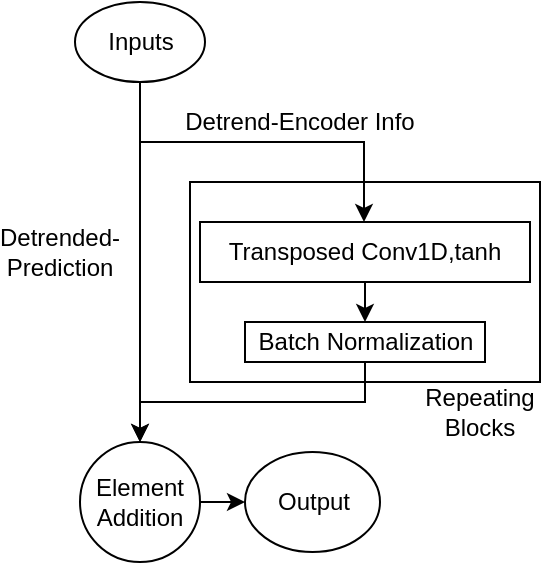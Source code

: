 <mxfile version="20.6.0" type="device"><diagram id="XrU9aLqphWC7VTeaOq7d" name="Page-1"><mxGraphModel dx="531" dy="769" grid="1" gridSize="10" guides="1" tooltips="1" connect="1" arrows="1" fold="1" page="1" pageScale="1" pageWidth="850" pageHeight="1100" math="0" shadow="0"><root><mxCell id="0"/><mxCell id="1" parent="0"/><mxCell id="J-rEQur3viaJual994TP-3" style="edgeStyle=orthogonalEdgeStyle;rounded=0;orthogonalLoop=1;jettySize=auto;html=1;exitX=0.5;exitY=1;exitDx=0;exitDy=0;" edge="1" parent="1" source="J-rEQur3viaJual994TP-1" target="J-rEQur3viaJual994TP-2"><mxGeometry relative="1" as="geometry"><Array as="points"><mxPoint x="280" y="140"/><mxPoint x="392" y="140"/></Array></mxGeometry></mxCell><mxCell id="J-rEQur3viaJual994TP-10" style="edgeStyle=orthogonalEdgeStyle;rounded=0;orthogonalLoop=1;jettySize=auto;html=1;exitX=0.5;exitY=1;exitDx=0;exitDy=0;entryX=0.5;entryY=0;entryDx=0;entryDy=0;" edge="1" parent="1" source="J-rEQur3viaJual994TP-1" target="J-rEQur3viaJual994TP-7"><mxGeometry relative="1" as="geometry"><mxPoint x="265" y="260" as="targetPoint"/><Array as="points"><mxPoint x="280" y="290"/></Array></mxGeometry></mxCell><mxCell id="J-rEQur3viaJual994TP-1" value="Inputs" style="ellipse;whiteSpace=wrap;html=1;" vertex="1" parent="1"><mxGeometry x="247.5" y="70" width="65" height="40" as="geometry"/></mxCell><mxCell id="J-rEQur3viaJual994TP-6" style="edgeStyle=orthogonalEdgeStyle;rounded=0;orthogonalLoop=1;jettySize=auto;html=1;exitX=0.5;exitY=1;exitDx=0;exitDy=0;entryX=0.5;entryY=0;entryDx=0;entryDy=0;" edge="1" parent="1" source="J-rEQur3viaJual994TP-2" target="J-rEQur3viaJual994TP-5"><mxGeometry relative="1" as="geometry"/></mxCell><mxCell id="J-rEQur3viaJual994TP-2" value="Transposed Conv1D,tanh" style="rounded=0;whiteSpace=wrap;html=1;" vertex="1" parent="1"><mxGeometry x="310" y="180" width="165" height="30" as="geometry"/></mxCell><mxCell id="J-rEQur3viaJual994TP-4" value="Detrend-Encoder Info" style="text;html=1;strokeColor=none;fillColor=none;align=center;verticalAlign=middle;whiteSpace=wrap;rounded=0;" vertex="1" parent="1"><mxGeometry x="300" y="120" width="120" height="20" as="geometry"/></mxCell><mxCell id="J-rEQur3viaJual994TP-8" style="edgeStyle=orthogonalEdgeStyle;rounded=0;orthogonalLoop=1;jettySize=auto;html=1;exitX=0.5;exitY=1;exitDx=0;exitDy=0;" edge="1" parent="1" source="J-rEQur3viaJual994TP-5" target="J-rEQur3viaJual994TP-7"><mxGeometry relative="1" as="geometry"/></mxCell><mxCell id="J-rEQur3viaJual994TP-5" value="Batch Normalization" style="rounded=0;whiteSpace=wrap;html=1;" vertex="1" parent="1"><mxGeometry x="332.5" y="230" width="120" height="20" as="geometry"/></mxCell><mxCell id="J-rEQur3viaJual994TP-15" style="edgeStyle=orthogonalEdgeStyle;rounded=0;orthogonalLoop=1;jettySize=auto;html=1;exitX=1;exitY=0.5;exitDx=0;exitDy=0;" edge="1" parent="1" source="J-rEQur3viaJual994TP-7" target="J-rEQur3viaJual994TP-14"><mxGeometry relative="1" as="geometry"/></mxCell><mxCell id="J-rEQur3viaJual994TP-7" value="Element Addition" style="ellipse;whiteSpace=wrap;html=1;aspect=fixed;" vertex="1" parent="1"><mxGeometry x="250" y="290" width="60" height="60" as="geometry"/></mxCell><mxCell id="J-rEQur3viaJual994TP-11" value="Detrended-Prediction" style="text;html=1;strokeColor=none;fillColor=none;align=center;verticalAlign=middle;whiteSpace=wrap;rounded=0;" vertex="1" parent="1"><mxGeometry x="210" y="180" width="60" height="30" as="geometry"/></mxCell><mxCell id="J-rEQur3viaJual994TP-12" value="" style="rounded=0;whiteSpace=wrap;html=1;fillColor=none;" vertex="1" parent="1"><mxGeometry x="305" y="160" width="175" height="100" as="geometry"/></mxCell><mxCell id="J-rEQur3viaJual994TP-13" value="Repeating Blocks" style="text;html=1;strokeColor=none;fillColor=none;align=center;verticalAlign=middle;whiteSpace=wrap;rounded=0;" vertex="1" parent="1"><mxGeometry x="420" y="260" width="60" height="30" as="geometry"/></mxCell><mxCell id="J-rEQur3viaJual994TP-14" value="Output" style="ellipse;whiteSpace=wrap;html=1;fillColor=default;" vertex="1" parent="1"><mxGeometry x="332.5" y="295" width="67.5" height="50" as="geometry"/></mxCell></root></mxGraphModel></diagram></mxfile>